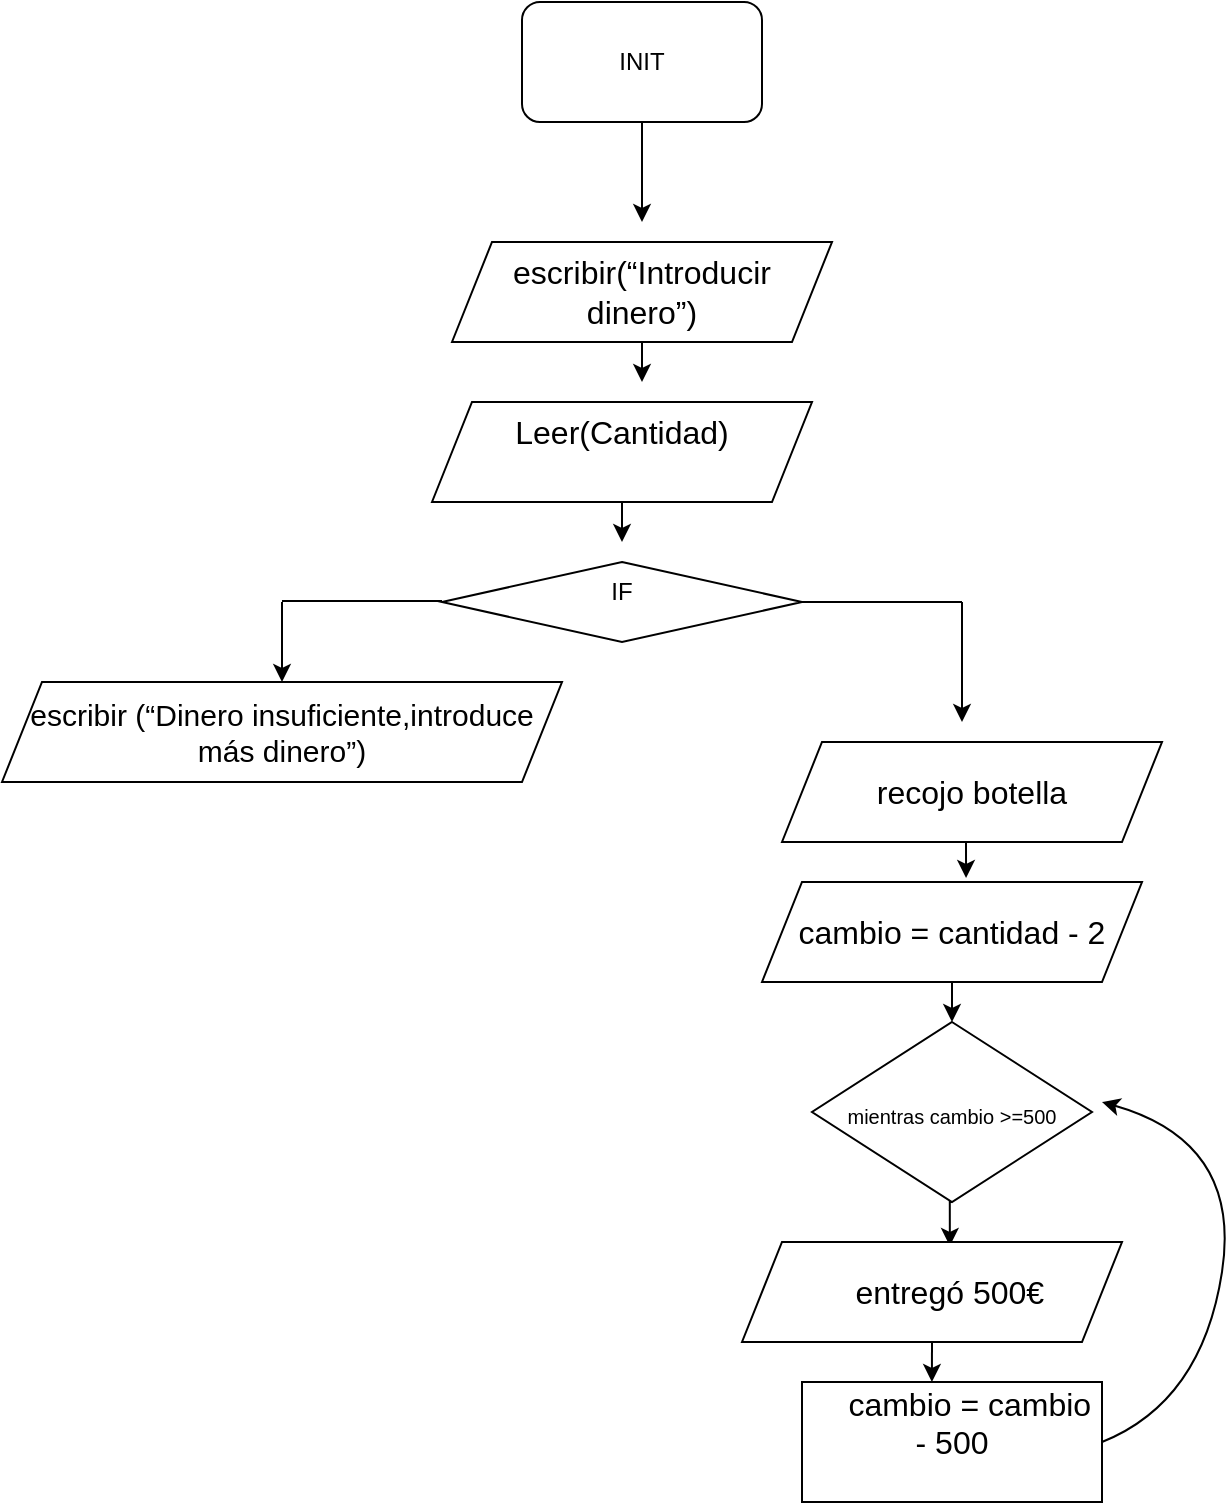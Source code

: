 <mxfile version="20.3.3" type="github">
  <diagram id="tXIZLf0SfIFckyW3LJKV" name="Página-1">
    <mxGraphModel dx="1038" dy="588" grid="1" gridSize="10" guides="1" tooltips="1" connect="1" arrows="1" fold="1" page="1" pageScale="1" pageWidth="827" pageHeight="1169" math="0" shadow="0">
      <root>
        <mxCell id="0" />
        <mxCell id="1" parent="0" />
        <mxCell id="eYk83dHdieH6RKrjfITh-1" value="INIT" style="rounded=1;whiteSpace=wrap;html=1;" vertex="1" parent="1">
          <mxGeometry x="320" y="20" width="120" height="60" as="geometry" />
        </mxCell>
        <mxCell id="eYk83dHdieH6RKrjfITh-2" value="" style="endArrow=classic;html=1;rounded=0;exitX=0.5;exitY=1;exitDx=0;exitDy=0;" edge="1" source="eYk83dHdieH6RKrjfITh-1" parent="1">
          <mxGeometry width="50" height="50" relative="1" as="geometry">
            <mxPoint x="369" y="160" as="sourcePoint" />
            <mxPoint x="380" y="130" as="targetPoint" />
          </mxGeometry>
        </mxCell>
        <mxCell id="eYk83dHdieH6RKrjfITh-20" style="edgeStyle=orthogonalEdgeStyle;rounded=0;orthogonalLoop=1;jettySize=auto;html=1;exitX=0.5;exitY=1;exitDx=0;exitDy=0;" edge="1" parent="1" source="eYk83dHdieH6RKrjfITh-3">
          <mxGeometry relative="1" as="geometry">
            <mxPoint x="380" y="210" as="targetPoint" />
          </mxGeometry>
        </mxCell>
        <mxCell id="eYk83dHdieH6RKrjfITh-3" value="&lt;span id=&quot;docs-internal-guid-c45075dd-7fff-2f74-0e8a-cff7aadbcc88&quot;&gt;&lt;span style=&quot;font-size: 12pt; font-family: Arial; background-color: transparent; font-variant-numeric: normal; font-variant-east-asian: normal; vertical-align: baseline;&quot;&gt;escribir(“Introducir dinero”)&lt;/span&gt;&lt;/span&gt;" style="shape=parallelogram;perimeter=parallelogramPerimeter;whiteSpace=wrap;html=1;fixedSize=1;" vertex="1" parent="1">
          <mxGeometry x="285" y="140" width="190" height="50" as="geometry" />
        </mxCell>
        <mxCell id="eYk83dHdieH6RKrjfITh-5" value="" style="rhombus;whiteSpace=wrap;html=1;" vertex="1" parent="1">
          <mxGeometry x="280" y="300" width="180" height="40" as="geometry" />
        </mxCell>
        <mxCell id="eYk83dHdieH6RKrjfITh-6" value="" style="endArrow=none;html=1;rounded=0;entryX=1;entryY=0.5;entryDx=0;entryDy=0;" edge="1" target="eYk83dHdieH6RKrjfITh-5" parent="1">
          <mxGeometry width="50" height="50" relative="1" as="geometry">
            <mxPoint x="540" y="320" as="sourcePoint" />
            <mxPoint x="440" y="280" as="targetPoint" />
          </mxGeometry>
        </mxCell>
        <mxCell id="eYk83dHdieH6RKrjfITh-7" value="" style="endArrow=none;html=1;rounded=0;entryX=1;entryY=0.5;entryDx=0;entryDy=0;" edge="1" parent="1">
          <mxGeometry width="50" height="50" relative="1" as="geometry">
            <mxPoint x="280" y="319.5" as="sourcePoint" />
            <mxPoint x="200" y="319.5" as="targetPoint" />
          </mxGeometry>
        </mxCell>
        <mxCell id="eYk83dHdieH6RKrjfITh-8" value="" style="endArrow=classic;html=1;rounded=0;" edge="1" parent="1">
          <mxGeometry width="50" height="50" relative="1" as="geometry">
            <mxPoint x="540" y="320" as="sourcePoint" />
            <mxPoint x="540" y="380" as="targetPoint" />
          </mxGeometry>
        </mxCell>
        <mxCell id="eYk83dHdieH6RKrjfITh-15" value="IF" style="text;html=1;strokeColor=none;fillColor=none;align=center;verticalAlign=middle;whiteSpace=wrap;rounded=0;" vertex="1" parent="1">
          <mxGeometry x="340" y="300" width="60" height="30" as="geometry" />
        </mxCell>
        <mxCell id="eYk83dHdieH6RKrjfITh-21" style="edgeStyle=orthogonalEdgeStyle;rounded=0;orthogonalLoop=1;jettySize=auto;html=1;exitX=0.5;exitY=1;exitDx=0;exitDy=0;" edge="1" parent="1" source="eYk83dHdieH6RKrjfITh-17">
          <mxGeometry relative="1" as="geometry">
            <mxPoint x="370" y="290" as="targetPoint" />
          </mxGeometry>
        </mxCell>
        <mxCell id="eYk83dHdieH6RKrjfITh-17" value="&lt;span id=&quot;docs-internal-guid-c505c66f-7fff-5860-4feb-75121a48ca0f&quot;&gt;&lt;p style=&quot;line-height:1.2;margin-top:0pt;margin-bottom:0pt;&quot; dir=&quot;ltr&quot;&gt;&lt;span style=&quot;font-size: 12pt; font-family: Arial; background-color: transparent; font-variant-numeric: normal; font-variant-east-asian: normal; vertical-align: baseline;&quot;&gt;Leer(Cantidad)&lt;/span&gt;&lt;/p&gt;&lt;div&gt;&lt;span style=&quot;font-size: 12pt; font-family: Arial; background-color: transparent; font-variant-numeric: normal; font-variant-east-asian: normal; vertical-align: baseline;&quot;&gt;&lt;br&gt;&lt;/span&gt;&lt;/div&gt;&lt;/span&gt;" style="shape=parallelogram;perimeter=parallelogramPerimeter;whiteSpace=wrap;html=1;fixedSize=1;" vertex="1" parent="1">
          <mxGeometry x="275" y="220" width="190" height="50" as="geometry" />
        </mxCell>
        <mxCell id="eYk83dHdieH6RKrjfITh-18" value="&lt;span id=&quot;docs-internal-guid-467ed30a-7fff-4213-ffa8-acd754d8c483&quot;&gt;&lt;span style=&quot;font-family: Arial; background-color: transparent; font-variant-numeric: normal; font-variant-east-asian: normal; vertical-align: baseline;&quot;&gt;&lt;font style=&quot;font-size: 15px;&quot;&gt;escribir (“Dinero insuficiente,introduce más dinero”)&lt;/font&gt;&lt;/span&gt;&lt;/span&gt;" style="shape=parallelogram;perimeter=parallelogramPerimeter;whiteSpace=wrap;html=1;fixedSize=1;" vertex="1" parent="1">
          <mxGeometry x="60" y="360" width="280" height="50" as="geometry" />
        </mxCell>
        <mxCell id="eYk83dHdieH6RKrjfITh-25" style="edgeStyle=orthogonalEdgeStyle;rounded=0;orthogonalLoop=1;jettySize=auto;html=1;exitX=0.5;exitY=1;exitDx=0;exitDy=0;entryX=0.537;entryY=-0.04;entryDx=0;entryDy=0;entryPerimeter=0;fontSize=15;" edge="1" parent="1" source="eYk83dHdieH6RKrjfITh-19" target="eYk83dHdieH6RKrjfITh-23">
          <mxGeometry relative="1" as="geometry" />
        </mxCell>
        <mxCell id="eYk83dHdieH6RKrjfITh-19" value="&lt;span id=&quot;docs-internal-guid-d0be2b1b-7fff-6998-10df-310eaeeb39be&quot;&gt;&lt;span style=&quot;font-size: 12pt; font-family: Arial; background-color: transparent; font-variant-numeric: normal; font-variant-east-asian: normal; vertical-align: baseline;&quot;&gt;recojo botella&lt;/span&gt;&lt;/span&gt;" style="shape=parallelogram;perimeter=parallelogramPerimeter;whiteSpace=wrap;html=1;fixedSize=1;" vertex="1" parent="1">
          <mxGeometry x="450" y="390" width="190" height="50" as="geometry" />
        </mxCell>
        <mxCell id="eYk83dHdieH6RKrjfITh-22" value="" style="endArrow=classic;html=1;rounded=0;fontSize=15;entryX=0.5;entryY=0;entryDx=0;entryDy=0;" edge="1" parent="1" target="eYk83dHdieH6RKrjfITh-18">
          <mxGeometry width="50" height="50" relative="1" as="geometry">
            <mxPoint x="200" y="320" as="sourcePoint" />
            <mxPoint x="250" y="270" as="targetPoint" />
          </mxGeometry>
        </mxCell>
        <mxCell id="eYk83dHdieH6RKrjfITh-26" style="edgeStyle=orthogonalEdgeStyle;rounded=0;orthogonalLoop=1;jettySize=auto;html=1;exitX=0.5;exitY=1;exitDx=0;exitDy=0;fontSize=15;entryX=0.5;entryY=0;entryDx=0;entryDy=0;" edge="1" parent="1" source="eYk83dHdieH6RKrjfITh-23" target="eYk83dHdieH6RKrjfITh-24">
          <mxGeometry relative="1" as="geometry">
            <mxPoint x="535" y="520" as="targetPoint" />
          </mxGeometry>
        </mxCell>
        <mxCell id="eYk83dHdieH6RKrjfITh-23" value="&lt;span id=&quot;docs-internal-guid-cfc1de5e-7fff-ece5-3c1b-cbc50cad3cb3&quot;&gt;&lt;span style=&quot;font-size: 12pt; font-family: Arial; background-color: transparent; font-variant-numeric: normal; font-variant-east-asian: normal; vertical-align: baseline;&quot;&gt;cambio = cantidad - 2&lt;/span&gt;&lt;/span&gt;" style="shape=parallelogram;perimeter=parallelogramPerimeter;whiteSpace=wrap;html=1;fixedSize=1;" vertex="1" parent="1">
          <mxGeometry x="440" y="460" width="190" height="50" as="geometry" />
        </mxCell>
        <mxCell id="eYk83dHdieH6RKrjfITh-30" style="edgeStyle=orthogonalEdgeStyle;rounded=0;orthogonalLoop=1;jettySize=auto;html=1;exitX=0.5;exitY=1;exitDx=0;exitDy=0;entryX=0.547;entryY=0.04;entryDx=0;entryDy=0;entryPerimeter=0;fontSize=10;" edge="1" parent="1" source="eYk83dHdieH6RKrjfITh-24" target="eYk83dHdieH6RKrjfITh-28">
          <mxGeometry relative="1" as="geometry" />
        </mxCell>
        <mxCell id="eYk83dHdieH6RKrjfITh-24" value="&lt;span id=&quot;docs-internal-guid-ced4e683-7fff-a1e6-b21e-6e4cd2de92a2&quot;&gt;&lt;span style=&quot;font-family: Arial; background-color: transparent; font-variant-numeric: normal; font-variant-east-asian: normal; vertical-align: baseline;&quot;&gt;&lt;font style=&quot;font-size: 10px;&quot;&gt;mientras cambio &amp;gt;=500&lt;/font&gt;&lt;/span&gt;&lt;/span&gt;" style="rhombus;whiteSpace=wrap;html=1;fontSize=15;" vertex="1" parent="1">
          <mxGeometry x="465" y="530" width="140" height="90" as="geometry" />
        </mxCell>
        <mxCell id="eYk83dHdieH6RKrjfITh-27" value="&lt;span id=&quot;docs-internal-guid-5bcfe7e6-7fff-4218-41c0-27268a5f5dbc&quot;&gt;&lt;p style=&quot;line-height:1.2;margin-top:0pt;margin-bottom:0pt;&quot; dir=&quot;ltr&quot;&gt;&lt;span style=&quot;font-size: 12pt; font-family: Arial; background-color: transparent; font-variant-numeric: normal; font-variant-east-asian: normal; vertical-align: baseline;&quot;&gt;&amp;nbsp;&amp;nbsp;&amp;nbsp;&amp;nbsp;cambio = cambio - 500&lt;/span&gt;&lt;/p&gt;&lt;div&gt;&lt;span style=&quot;font-size: 12pt; font-family: Arial; background-color: transparent; font-variant-numeric: normal; font-variant-east-asian: normal; vertical-align: baseline;&quot;&gt;&lt;br&gt;&lt;/span&gt;&lt;/div&gt;&lt;/span&gt;" style="rounded=0;whiteSpace=wrap;html=1;fontSize=10;" vertex="1" parent="1">
          <mxGeometry x="460" y="710" width="150" height="60" as="geometry" />
        </mxCell>
        <mxCell id="eYk83dHdieH6RKrjfITh-31" style="edgeStyle=orthogonalEdgeStyle;rounded=0;orthogonalLoop=1;jettySize=auto;html=1;exitX=0.5;exitY=1;exitDx=0;exitDy=0;entryX=0.433;entryY=0;entryDx=0;entryDy=0;entryPerimeter=0;fontSize=10;" edge="1" parent="1" source="eYk83dHdieH6RKrjfITh-28" target="eYk83dHdieH6RKrjfITh-27">
          <mxGeometry relative="1" as="geometry" />
        </mxCell>
        <mxCell id="eYk83dHdieH6RKrjfITh-28" value="&lt;span id=&quot;docs-internal-guid-5eebd9eb-7fff-eb2d-ecb9-ad2aa851d37e&quot;&gt;&lt;span style=&quot;font-size: 12pt; font-family: Arial; background-color: transparent; font-variant-numeric: normal; font-variant-east-asian: normal; vertical-align: baseline;&quot;&gt;&amp;nbsp;&amp;nbsp;&amp;nbsp;&amp;nbsp;entregó 500€&lt;/span&gt;&lt;/span&gt;" style="shape=parallelogram;perimeter=parallelogramPerimeter;whiteSpace=wrap;html=1;fixedSize=1;" vertex="1" parent="1">
          <mxGeometry x="430" y="640" width="190" height="50" as="geometry" />
        </mxCell>
        <mxCell id="eYk83dHdieH6RKrjfITh-29" value="" style="curved=1;endArrow=classic;html=1;rounded=0;fontSize=10;exitX=1;exitY=0.5;exitDx=0;exitDy=0;" edge="1" parent="1" source="eYk83dHdieH6RKrjfITh-27">
          <mxGeometry width="50" height="50" relative="1" as="geometry">
            <mxPoint x="670" y="700" as="sourcePoint" />
            <mxPoint x="610" y="570" as="targetPoint" />
            <Array as="points">
              <mxPoint x="660" y="720" />
              <mxPoint x="680" y="590" />
            </Array>
          </mxGeometry>
        </mxCell>
      </root>
    </mxGraphModel>
  </diagram>
</mxfile>
